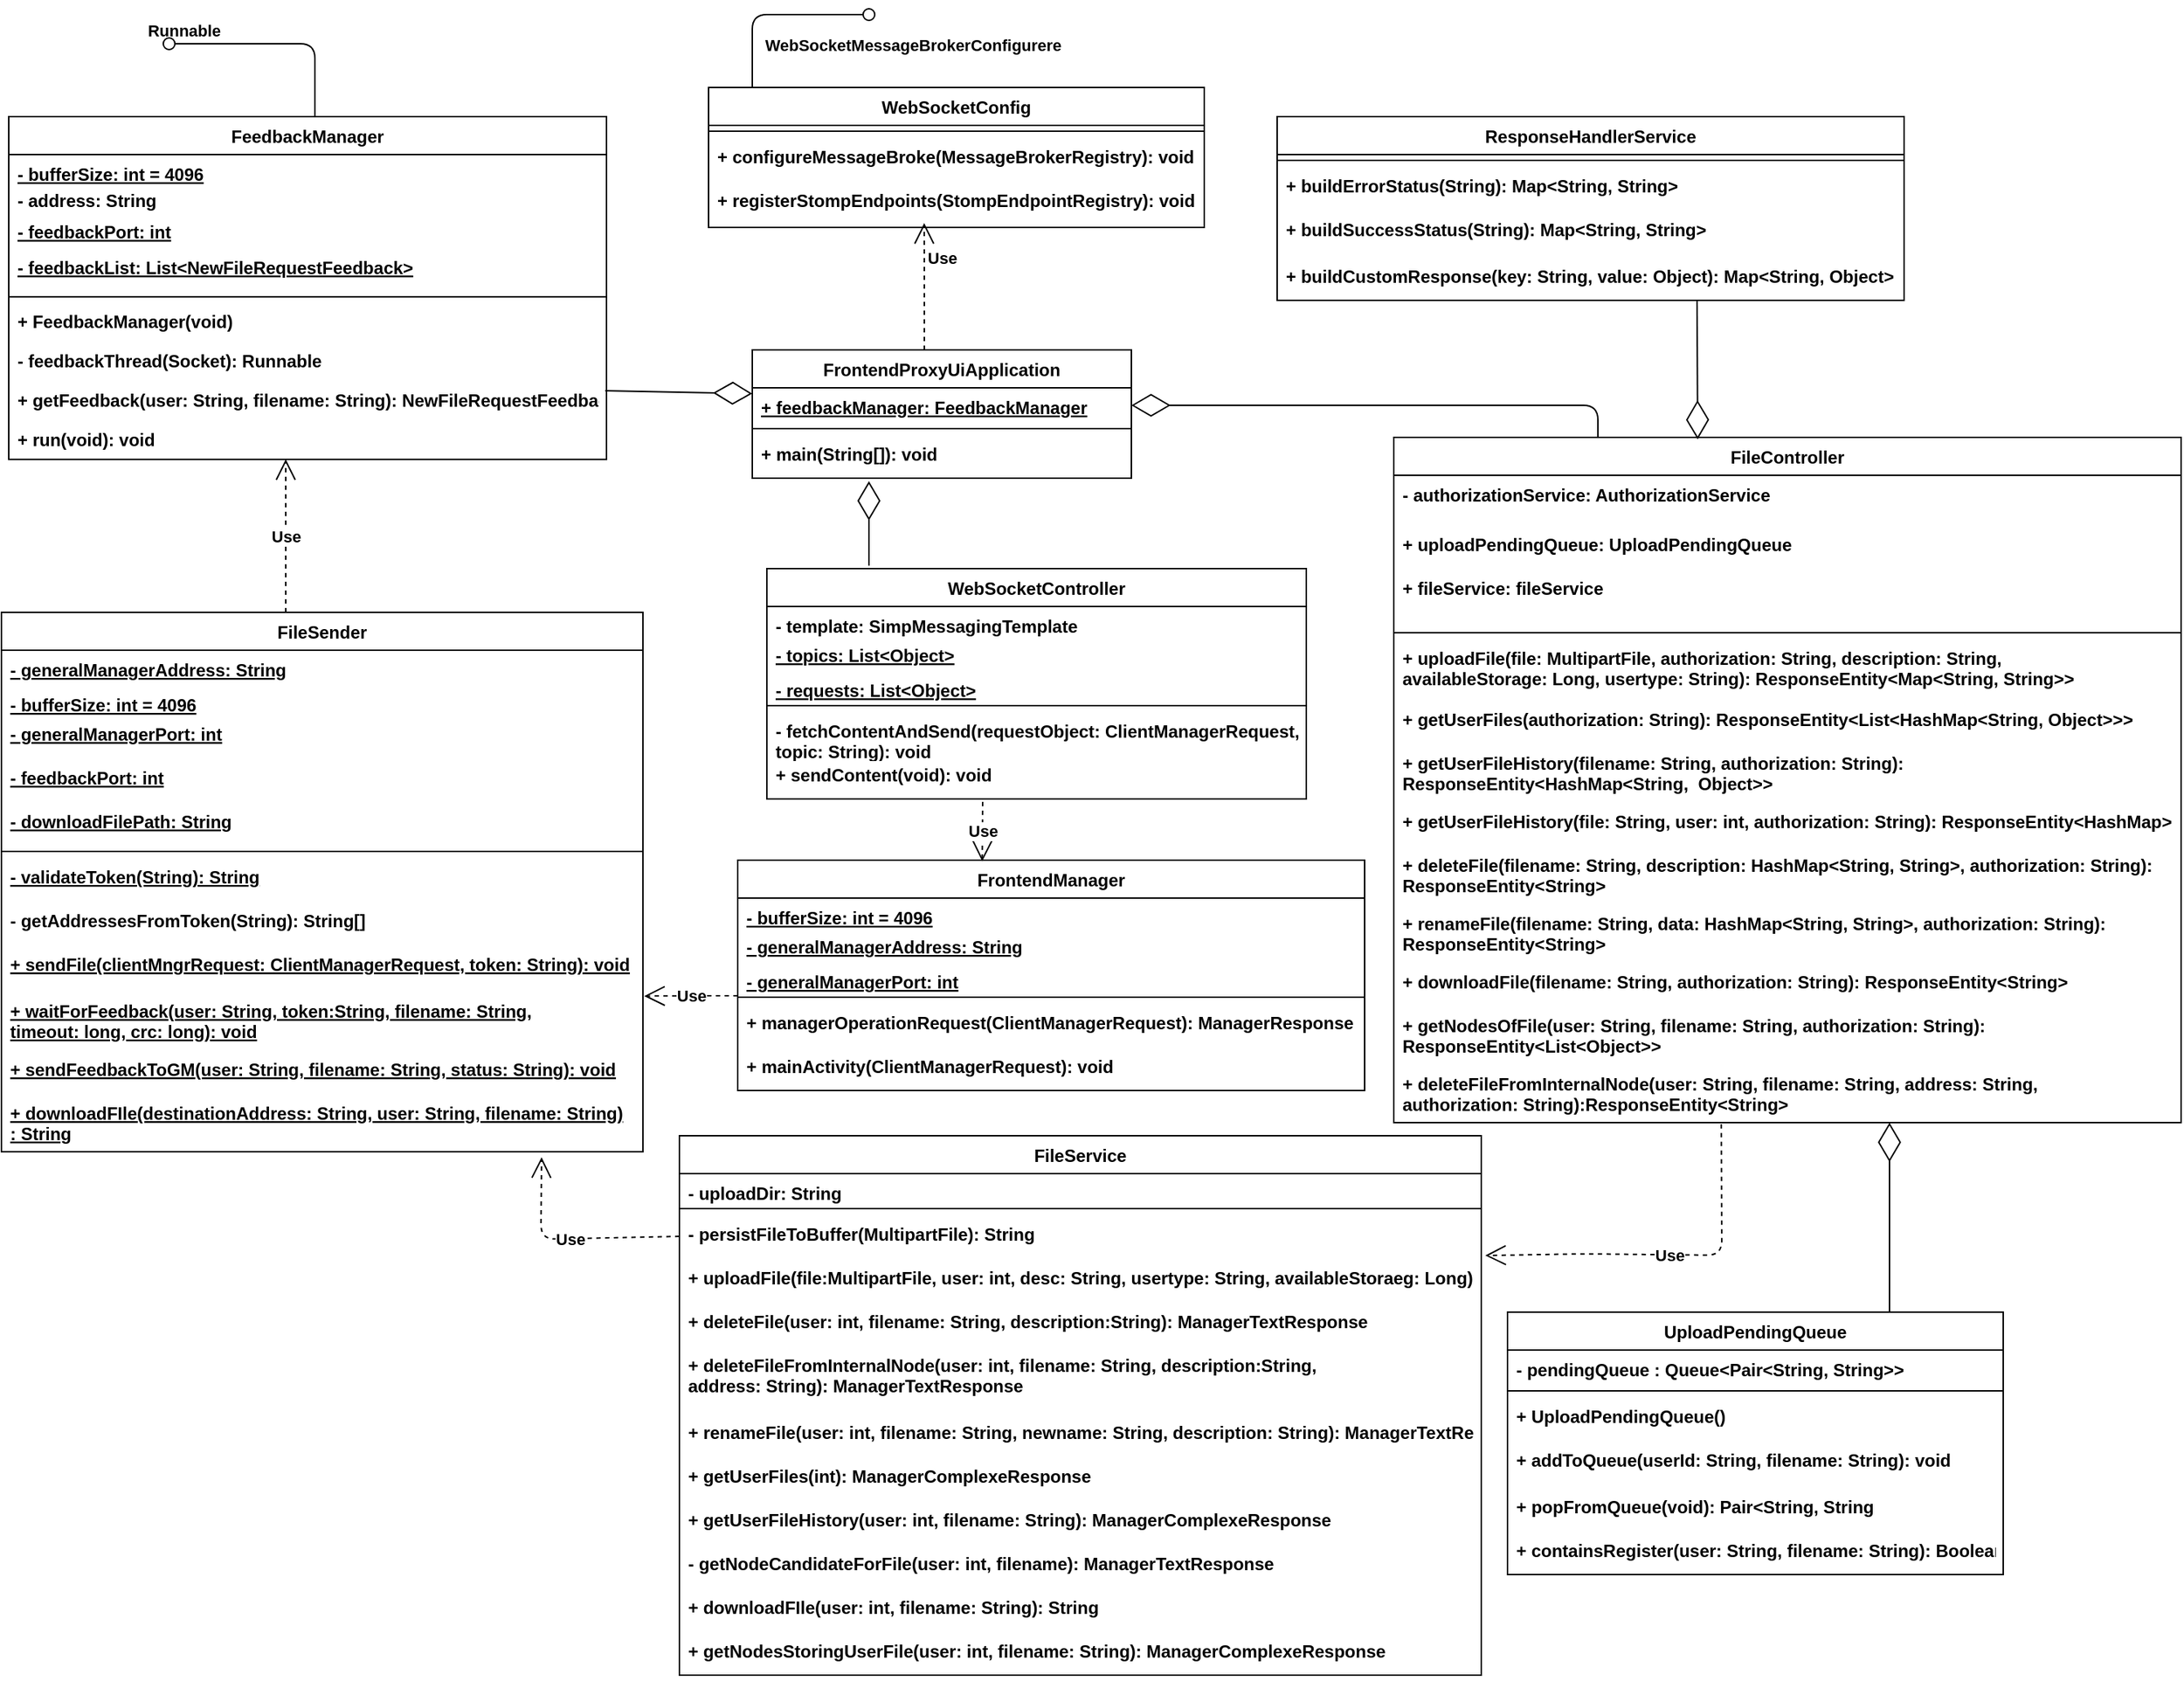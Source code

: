 <mxfile version="14.6.13" type="device"><diagram id="C5RBs43oDa-KdzZeNtuy" name="Page-1"><mxGraphModel dx="358" dy="693" grid="1" gridSize="10" guides="1" tooltips="1" connect="1" arrows="1" fold="1" page="1" pageScale="1" pageWidth="827" pageHeight="1169" math="0" shadow="0"><root><mxCell id="WIyWlLk6GJQsqaUBKTNV-0"/><mxCell id="WIyWlLk6GJQsqaUBKTNV-1" parent="WIyWlLk6GJQsqaUBKTNV-0"/><mxCell id="LAdZjZObFxrwDexfej0z-684" value="UploadPendingQueue" style="swimlane;fontStyle=1;align=center;verticalAlign=top;childLayout=stackLayout;horizontal=1;startSize=26;horizontalStack=0;resizeParent=1;resizeParentMax=0;resizeLast=0;collapsible=1;marginBottom=0;" parent="WIyWlLk6GJQsqaUBKTNV-1" vertex="1"><mxGeometry x="1898" y="920" width="340" height="180" as="geometry"><mxRectangle x="100" y="140" width="140" height="26" as="alternateBounds"/></mxGeometry></mxCell><mxCell id="LAdZjZObFxrwDexfej0z-685" value="- pendingQueue : Queue&lt;Pair&lt;String, String&gt;&gt;" style="text;strokeColor=none;fillColor=none;align=left;verticalAlign=top;spacingLeft=4;spacingRight=4;overflow=hidden;rotatable=0;points=[[0,0.5],[1,0.5]];portConstraint=eastwest;fontStyle=1" parent="LAdZjZObFxrwDexfej0z-684" vertex="1"><mxGeometry y="26" width="340" height="24" as="geometry"/></mxCell><mxCell id="LAdZjZObFxrwDexfej0z-686" value="" style="line;strokeWidth=1;fillColor=none;align=left;verticalAlign=middle;spacingTop=-1;spacingLeft=3;spacingRight=3;rotatable=0;labelPosition=right;points=[];portConstraint=eastwest;fontStyle=1" parent="LAdZjZObFxrwDexfej0z-684" vertex="1"><mxGeometry y="50" width="340" height="8" as="geometry"/></mxCell><mxCell id="LAdZjZObFxrwDexfej0z-687" value="+ UploadPendingQueue()" style="text;strokeColor=none;fillColor=none;align=left;verticalAlign=top;spacingLeft=4;spacingRight=4;overflow=hidden;rotatable=0;points=[[0,0.5],[1,0.5]];portConstraint=eastwest;fontStyle=1" parent="LAdZjZObFxrwDexfej0z-684" vertex="1"><mxGeometry y="58" width="340" height="30" as="geometry"/></mxCell><mxCell id="LAdZjZObFxrwDexfej0z-688" value="+ addToQueue(userId: String, filename: String): void" style="text;strokeColor=none;fillColor=none;align=left;verticalAlign=top;spacingLeft=4;spacingRight=4;overflow=hidden;rotatable=0;points=[[0,0.5],[1,0.5]];portConstraint=eastwest;fontStyle=1" parent="LAdZjZObFxrwDexfej0z-684" vertex="1"><mxGeometry y="88" width="340" height="32" as="geometry"/></mxCell><mxCell id="LAdZjZObFxrwDexfej0z-689" value="+ popFromQueue(void): Pair&lt;String, String" style="text;strokeColor=none;fillColor=none;align=left;verticalAlign=top;spacingLeft=4;spacingRight=4;overflow=hidden;rotatable=0;points=[[0,0.5],[1,0.5]];portConstraint=eastwest;fontStyle=1" parent="LAdZjZObFxrwDexfej0z-684" vertex="1"><mxGeometry y="120" width="340" height="30" as="geometry"/></mxCell><mxCell id="LAdZjZObFxrwDexfej0z-690" value="+ containsRegister(user: String, filename: String): Boolean" style="text;strokeColor=none;fillColor=none;align=left;verticalAlign=top;spacingLeft=4;spacingRight=4;overflow=hidden;rotatable=0;points=[[0,0.5],[1,0.5]];portConstraint=eastwest;fontStyle=1" parent="LAdZjZObFxrwDexfej0z-684" vertex="1"><mxGeometry y="150" width="340" height="30" as="geometry"/></mxCell><mxCell id="LAdZjZObFxrwDexfej0z-794" value="FileSender" style="swimlane;fontStyle=1;align=center;verticalAlign=top;childLayout=stackLayout;horizontal=1;startSize=26;horizontalStack=0;resizeParent=1;resizeParentMax=0;resizeLast=0;collapsible=1;marginBottom=0;" parent="WIyWlLk6GJQsqaUBKTNV-1" vertex="1"><mxGeometry x="864.99" y="440" width="440" height="370" as="geometry"><mxRectangle x="100" y="140" width="140" height="26" as="alternateBounds"/></mxGeometry></mxCell><mxCell id="LAdZjZObFxrwDexfej0z-795" value="- generalManagerAddress: String" style="text;strokeColor=none;fillColor=none;align=left;verticalAlign=top;spacingLeft=4;spacingRight=4;overflow=hidden;rotatable=0;points=[[0,0.5],[1,0.5]];portConstraint=eastwest;fontStyle=5" parent="LAdZjZObFxrwDexfej0z-794" vertex="1"><mxGeometry y="26" width="440" height="24" as="geometry"/></mxCell><mxCell id="LAdZjZObFxrwDexfej0z-796" value="- bufferSize: int = 4096" style="text;strokeColor=none;fillColor=none;align=left;verticalAlign=top;spacingLeft=4;spacingRight=4;overflow=hidden;rotatable=0;points=[[0,0.5],[1,0.5]];portConstraint=eastwest;fontStyle=5" parent="LAdZjZObFxrwDexfej0z-794" vertex="1"><mxGeometry y="50" width="440" height="20" as="geometry"/></mxCell><mxCell id="LAdZjZObFxrwDexfej0z-797" value="- generalManagerPort: int" style="text;strokeColor=none;fillColor=none;align=left;verticalAlign=top;spacingLeft=4;spacingRight=4;overflow=hidden;rotatable=0;points=[[0,0.5],[1,0.5]];portConstraint=eastwest;fontStyle=5" parent="LAdZjZObFxrwDexfej0z-794" vertex="1"><mxGeometry y="70" width="440" height="30" as="geometry"/></mxCell><mxCell id="LAdZjZObFxrwDexfej0z-798" value="- feedbackPort: int" style="text;strokeColor=none;fillColor=none;align=left;verticalAlign=top;spacingLeft=4;spacingRight=4;overflow=hidden;rotatable=0;points=[[0,0.5],[1,0.5]];portConstraint=eastwest;fontStyle=5" parent="LAdZjZObFxrwDexfej0z-794" vertex="1"><mxGeometry y="100" width="440" height="30" as="geometry"/></mxCell><mxCell id="LAdZjZObFxrwDexfej0z-815" value="- downloadFilePath: String" style="text;strokeColor=none;fillColor=none;align=left;verticalAlign=top;spacingLeft=4;spacingRight=4;overflow=hidden;rotatable=0;points=[[0,0.5],[1,0.5]];portConstraint=eastwest;fontStyle=5" parent="LAdZjZObFxrwDexfej0z-794" vertex="1"><mxGeometry y="130" width="440" height="30" as="geometry"/></mxCell><mxCell id="LAdZjZObFxrwDexfej0z-799" value="" style="line;strokeWidth=1;fillColor=none;align=left;verticalAlign=middle;spacingTop=-1;spacingLeft=3;spacingRight=3;rotatable=0;labelPosition=right;points=[];portConstraint=eastwest;fontStyle=1" parent="LAdZjZObFxrwDexfej0z-794" vertex="1"><mxGeometry y="160" width="440" height="8" as="geometry"/></mxCell><mxCell id="LAdZjZObFxrwDexfej0z-800" value="- validateToken(String): String" style="text;strokeColor=none;fillColor=none;align=left;verticalAlign=top;spacingLeft=4;spacingRight=4;overflow=hidden;rotatable=0;points=[[0,0.5],[1,0.5]];portConstraint=eastwest;fontStyle=5" parent="LAdZjZObFxrwDexfej0z-794" vertex="1"><mxGeometry y="168" width="440" height="30" as="geometry"/></mxCell><mxCell id="LAdZjZObFxrwDexfej0z-801" value="- getAddressesFromToken(String): String[]" style="text;strokeColor=none;fillColor=none;align=left;verticalAlign=top;spacingLeft=4;spacingRight=4;overflow=hidden;rotatable=0;points=[[0,0.5],[1,0.5]];portConstraint=eastwest;fontStyle=1" parent="LAdZjZObFxrwDexfej0z-794" vertex="1"><mxGeometry y="198" width="440" height="30" as="geometry"/></mxCell><mxCell id="LAdZjZObFxrwDexfej0z-802" value="+ sendFile(clientMngrRequest: ClientManagerRequest, token: String): void" style="text;strokeColor=none;fillColor=none;align=left;verticalAlign=top;spacingLeft=4;spacingRight=4;overflow=hidden;rotatable=0;points=[[0,0.5],[1,0.5]];portConstraint=eastwest;fontStyle=5" parent="LAdZjZObFxrwDexfej0z-794" vertex="1"><mxGeometry y="228" width="440" height="32" as="geometry"/></mxCell><mxCell id="FLg_i2Z3HDgUIN3LIx1t-113" value="+ waitForFeedback(user: String, token:String, filename: String,&#10;timeout: long, crc: long): void" style="text;strokeColor=none;fillColor=none;align=left;verticalAlign=top;spacingLeft=4;spacingRight=4;overflow=hidden;rotatable=0;points=[[0,0.5],[1,0.5]];portConstraint=eastwest;fontStyle=5" parent="LAdZjZObFxrwDexfej0z-794" vertex="1"><mxGeometry y="260" width="440" height="40" as="geometry"/></mxCell><mxCell id="FLg_i2Z3HDgUIN3LIx1t-114" value="+ sendFeedbackToGM(user: String, filename: String, status: String): void" style="text;strokeColor=none;fillColor=none;align=left;verticalAlign=top;spacingLeft=4;spacingRight=4;overflow=hidden;rotatable=0;points=[[0,0.5],[1,0.5]];portConstraint=eastwest;fontStyle=5" parent="LAdZjZObFxrwDexfej0z-794" vertex="1"><mxGeometry y="300" width="440" height="30" as="geometry"/></mxCell><mxCell id="FLg_i2Z3HDgUIN3LIx1t-115" value="+ downloadFIle(destinationAddress: String, user: String, filename: String)&#10;: String" style="text;strokeColor=none;fillColor=none;align=left;verticalAlign=top;spacingLeft=4;spacingRight=4;overflow=hidden;rotatable=0;points=[[0,0.5],[1,0.5]];portConstraint=eastwest;fontStyle=5" parent="LAdZjZObFxrwDexfej0z-794" vertex="1"><mxGeometry y="330" width="440" height="40" as="geometry"/></mxCell><mxCell id="FLg_i2Z3HDgUIN3LIx1t-119" value="Use" style="endArrow=open;endSize=12;dashed=1;html=1;fontStyle=1" parent="LAdZjZObFxrwDexfej0z-794" edge="1"><mxGeometry width="160" relative="1" as="geometry"><mxPoint x="195.01" as="sourcePoint"/><mxPoint x="195.01" y="-105" as="targetPoint"/></mxGeometry></mxCell><mxCell id="FLg_i2Z3HDgUIN3LIx1t-12" value="FrontendProxyUiApplication" style="swimlane;fontStyle=1;align=center;verticalAlign=top;childLayout=stackLayout;horizontal=1;startSize=26;horizontalStack=0;resizeParent=1;resizeParentMax=0;resizeLast=0;collapsible=1;marginBottom=0;" parent="WIyWlLk6GJQsqaUBKTNV-1" vertex="1"><mxGeometry x="1380" y="260" width="260" height="88" as="geometry"><mxRectangle x="100" y="140" width="140" height="26" as="alternateBounds"/></mxGeometry></mxCell><mxCell id="FLg_i2Z3HDgUIN3LIx1t-13" value="+ feedbackManager: FeedbackManager" style="text;strokeColor=none;fillColor=none;align=left;verticalAlign=top;spacingLeft=4;spacingRight=4;overflow=hidden;rotatable=0;points=[[0,0.5],[1,0.5]];portConstraint=eastwest;fontStyle=5" parent="FLg_i2Z3HDgUIN3LIx1t-12" vertex="1"><mxGeometry y="26" width="260" height="24" as="geometry"/></mxCell><mxCell id="FLg_i2Z3HDgUIN3LIx1t-14" value="" style="line;strokeWidth=1;fillColor=none;align=left;verticalAlign=middle;spacingTop=-1;spacingLeft=3;spacingRight=3;rotatable=0;labelPosition=right;points=[];portConstraint=eastwest;fontStyle=1" parent="FLg_i2Z3HDgUIN3LIx1t-12" vertex="1"><mxGeometry y="50" width="260" height="8" as="geometry"/></mxCell><mxCell id="FLg_i2Z3HDgUIN3LIx1t-15" value="+ main(String[]): void" style="text;strokeColor=none;fillColor=none;align=left;verticalAlign=top;spacingLeft=4;spacingRight=4;overflow=hidden;rotatable=0;points=[[0,0.5],[1,0.5]];portConstraint=eastwest;fontStyle=1" parent="FLg_i2Z3HDgUIN3LIx1t-12" vertex="1"><mxGeometry y="58" width="260" height="30" as="geometry"/></mxCell><mxCell id="FLg_i2Z3HDgUIN3LIx1t-136" value="" style="endArrow=diamondThin;endFill=0;endSize=24;html=1;fontStyle=1" parent="FLg_i2Z3HDgUIN3LIx1t-12" edge="1"><mxGeometry width="160" relative="1" as="geometry"><mxPoint x="80" y="148" as="sourcePoint"/><mxPoint x="80" y="90" as="targetPoint"/></mxGeometry></mxCell><mxCell id="FLg_i2Z3HDgUIN3LIx1t-20" value="ResponseHandlerService" style="swimlane;fontStyle=1;align=center;verticalAlign=top;childLayout=stackLayout;horizontal=1;startSize=26;horizontalStack=0;resizeParent=1;resizeParentMax=0;resizeLast=0;collapsible=1;marginBottom=0;" parent="WIyWlLk6GJQsqaUBKTNV-1" vertex="1"><mxGeometry x="1740" y="100" width="430" height="126" as="geometry"><mxRectangle x="100" y="140" width="140" height="26" as="alternateBounds"/></mxGeometry></mxCell><mxCell id="FLg_i2Z3HDgUIN3LIx1t-22" value="" style="line;strokeWidth=1;fillColor=none;align=left;verticalAlign=middle;spacingTop=-1;spacingLeft=3;spacingRight=3;rotatable=0;labelPosition=right;points=[];portConstraint=eastwest;fontStyle=1" parent="FLg_i2Z3HDgUIN3LIx1t-20" vertex="1"><mxGeometry y="26" width="430" height="8" as="geometry"/></mxCell><mxCell id="FLg_i2Z3HDgUIN3LIx1t-23" value="+ buildErrorStatus(String): Map&lt;String, String&gt;" style="text;strokeColor=none;fillColor=none;align=left;verticalAlign=top;spacingLeft=4;spacingRight=4;overflow=hidden;rotatable=0;points=[[0,0.5],[1,0.5]];portConstraint=eastwest;fontStyle=1" parent="FLg_i2Z3HDgUIN3LIx1t-20" vertex="1"><mxGeometry y="34" width="430" height="30" as="geometry"/></mxCell><mxCell id="FLg_i2Z3HDgUIN3LIx1t-24" value="+ buildSuccessStatus(String): Map&lt;String, String&gt;" style="text;strokeColor=none;fillColor=none;align=left;verticalAlign=top;spacingLeft=4;spacingRight=4;overflow=hidden;rotatable=0;points=[[0,0.5],[1,0.5]];portConstraint=eastwest;fontStyle=1" parent="FLg_i2Z3HDgUIN3LIx1t-20" vertex="1"><mxGeometry y="64" width="430" height="32" as="geometry"/></mxCell><mxCell id="FLg_i2Z3HDgUIN3LIx1t-25" value="+ buildCustomResponse(key: String, value: Object): Map&lt;String, Object&gt;" style="text;strokeColor=none;fillColor=none;align=left;verticalAlign=top;spacingLeft=4;spacingRight=4;overflow=hidden;rotatable=0;points=[[0,0.5],[1,0.5]];portConstraint=eastwest;fontStyle=1" parent="FLg_i2Z3HDgUIN3LIx1t-20" vertex="1"><mxGeometry y="96" width="430" height="30" as="geometry"/></mxCell><mxCell id="FLg_i2Z3HDgUIN3LIx1t-65" value="FrontendManager" style="swimlane;fontStyle=1;align=center;verticalAlign=top;childLayout=stackLayout;horizontal=1;startSize=26;horizontalStack=0;resizeParent=1;resizeParentMax=0;resizeLast=0;collapsible=1;marginBottom=0;" parent="WIyWlLk6GJQsqaUBKTNV-1" vertex="1"><mxGeometry x="1370" y="610" width="430" height="158" as="geometry"><mxRectangle x="100" y="140" width="140" height="26" as="alternateBounds"/></mxGeometry></mxCell><mxCell id="FLg_i2Z3HDgUIN3LIx1t-66" value="- bufferSize: int = 4096" style="text;strokeColor=none;fillColor=none;align=left;verticalAlign=top;spacingLeft=4;spacingRight=4;overflow=hidden;rotatable=0;points=[[0,0.5],[1,0.5]];portConstraint=eastwest;fontStyle=5" parent="FLg_i2Z3HDgUIN3LIx1t-65" vertex="1"><mxGeometry y="26" width="430" height="20" as="geometry"/></mxCell><mxCell id="FLg_i2Z3HDgUIN3LIx1t-67" value="- generalManagerAddress: String" style="text;strokeColor=none;fillColor=none;align=left;verticalAlign=top;spacingLeft=4;spacingRight=4;overflow=hidden;rotatable=0;points=[[0,0.5],[1,0.5]];portConstraint=eastwest;fontStyle=5" parent="FLg_i2Z3HDgUIN3LIx1t-65" vertex="1"><mxGeometry y="46" width="430" height="24" as="geometry"/></mxCell><mxCell id="FLg_i2Z3HDgUIN3LIx1t-68" value="- generalManagerPort: int" style="text;strokeColor=none;fillColor=none;align=left;verticalAlign=top;spacingLeft=4;spacingRight=4;overflow=hidden;rotatable=0;points=[[0,0.5],[1,0.5]];portConstraint=eastwest;fontStyle=5" parent="FLg_i2Z3HDgUIN3LIx1t-65" vertex="1"><mxGeometry y="70" width="430" height="20" as="geometry"/></mxCell><mxCell id="FLg_i2Z3HDgUIN3LIx1t-69" value="" style="line;strokeWidth=1;fillColor=none;align=left;verticalAlign=middle;spacingTop=-1;spacingLeft=3;spacingRight=3;rotatable=0;labelPosition=right;points=[];portConstraint=eastwest;fontStyle=1" parent="FLg_i2Z3HDgUIN3LIx1t-65" vertex="1"><mxGeometry y="90" width="430" height="8" as="geometry"/></mxCell><mxCell id="FLg_i2Z3HDgUIN3LIx1t-70" value="+ managerOperationRequest(ClientManagerRequest): ManagerResponse" style="text;strokeColor=none;fillColor=none;align=left;verticalAlign=top;spacingLeft=4;spacingRight=4;overflow=hidden;rotatable=0;points=[[0,0.5],[1,0.5]];portConstraint=eastwest;fontStyle=1" parent="FLg_i2Z3HDgUIN3LIx1t-65" vertex="1"><mxGeometry y="98" width="430" height="30" as="geometry"/></mxCell><mxCell id="FLg_i2Z3HDgUIN3LIx1t-71" value="+ mainActivity(ClientManagerRequest): void" style="text;strokeColor=none;fillColor=none;align=left;verticalAlign=top;spacingLeft=4;spacingRight=4;overflow=hidden;rotatable=0;points=[[0,0.5],[1,0.5]];portConstraint=eastwest;fontStyle=1" parent="FLg_i2Z3HDgUIN3LIx1t-65" vertex="1"><mxGeometry y="128" width="430" height="30" as="geometry"/></mxCell><mxCell id="FLg_i2Z3HDgUIN3LIx1t-94" value="" style="group;fontStyle=1" parent="WIyWlLk6GJQsqaUBKTNV-1" vertex="1" connectable="0"><mxGeometry x="870" y="50" width="409.99" height="285.071" as="geometry"/></mxCell><mxCell id="FLg_i2Z3HDgUIN3LIx1t-82" value="FeedbackManager" style="swimlane;fontStyle=1;align=center;verticalAlign=top;childLayout=stackLayout;horizontal=1;startSize=26;horizontalStack=0;resizeParent=1;resizeParentMax=0;resizeLast=0;collapsible=1;marginBottom=0;" parent="FLg_i2Z3HDgUIN3LIx1t-94" vertex="1"><mxGeometry y="50" width="409.99" height="235.071" as="geometry"><mxRectangle x="100" y="140" width="140" height="26" as="alternateBounds"/></mxGeometry></mxCell><mxCell id="FLg_i2Z3HDgUIN3LIx1t-84" value="- bufferSize: int = 4096" style="text;strokeColor=none;fillColor=none;align=left;verticalAlign=top;spacingLeft=4;spacingRight=4;overflow=hidden;rotatable=0;points=[[0,0.5],[1,0.5]];portConstraint=eastwest;fontStyle=5" parent="FLg_i2Z3HDgUIN3LIx1t-82" vertex="1"><mxGeometry y="26" width="409.99" height="17.98" as="geometry"/></mxCell><mxCell id="FLg_i2Z3HDgUIN3LIx1t-83" value="- address: String" style="text;strokeColor=none;fillColor=none;align=left;verticalAlign=top;spacingLeft=4;spacingRight=4;overflow=hidden;rotatable=0;points=[[0,0.5],[1,0.5]];portConstraint=eastwest;fontStyle=1" parent="FLg_i2Z3HDgUIN3LIx1t-82" vertex="1"><mxGeometry y="43.98" width="409.99" height="21.576" as="geometry"/></mxCell><mxCell id="FLg_i2Z3HDgUIN3LIx1t-85" value="- feedbackPort: int" style="text;strokeColor=none;fillColor=none;align=left;verticalAlign=top;spacingLeft=4;spacingRight=4;overflow=hidden;rotatable=0;points=[[0,0.5],[1,0.5]];portConstraint=eastwest;fontStyle=5" parent="FLg_i2Z3HDgUIN3LIx1t-82" vertex="1"><mxGeometry y="65.557" width="409.99" height="24.44" as="geometry"/></mxCell><mxCell id="FLg_i2Z3HDgUIN3LIx1t-92" value="- feedbackList: List&lt;NewFileRequestFeedback&gt;" style="text;strokeColor=none;fillColor=none;align=left;verticalAlign=top;spacingLeft=4;spacingRight=4;overflow=hidden;rotatable=0;points=[[0,0.5],[1,0.5]];portConstraint=eastwest;fontStyle=5" parent="FLg_i2Z3HDgUIN3LIx1t-82" vertex="1"><mxGeometry y="89.997" width="409.99" height="30" as="geometry"/></mxCell><mxCell id="FLg_i2Z3HDgUIN3LIx1t-86" value="" style="line;strokeWidth=1;fillColor=none;align=left;verticalAlign=middle;spacingTop=-1;spacingLeft=3;spacingRight=3;rotatable=0;labelPosition=right;points=[];portConstraint=eastwest;fontStyle=1" parent="FLg_i2Z3HDgUIN3LIx1t-82" vertex="1"><mxGeometry y="119.997" width="409.99" height="7.192" as="geometry"/></mxCell><mxCell id="FLg_i2Z3HDgUIN3LIx1t-87" value="+ FeedbackManager(void)" style="text;strokeColor=none;fillColor=none;align=left;verticalAlign=top;spacingLeft=4;spacingRight=4;overflow=hidden;rotatable=0;points=[[0,0.5],[1,0.5]];portConstraint=eastwest;fontStyle=1" parent="FLg_i2Z3HDgUIN3LIx1t-82" vertex="1"><mxGeometry y="127.189" width="409.99" height="26.97" as="geometry"/></mxCell><mxCell id="FLg_i2Z3HDgUIN3LIx1t-88" value="- feedbackThread(Socket): Runnable" style="text;strokeColor=none;fillColor=none;align=left;verticalAlign=top;spacingLeft=4;spacingRight=4;overflow=hidden;rotatable=0;points=[[0,0.5],[1,0.5]];portConstraint=eastwest;fontStyle=1" parent="FLg_i2Z3HDgUIN3LIx1t-82" vertex="1"><mxGeometry y="154.159" width="409.99" height="26.97" as="geometry"/></mxCell><mxCell id="FLg_i2Z3HDgUIN3LIx1t-89" value="+ getFeedback(user: String, filename: String): NewFileRequestFeedback" style="text;strokeColor=none;fillColor=none;align=left;verticalAlign=top;spacingLeft=4;spacingRight=4;overflow=hidden;rotatable=0;points=[[0,0.5],[1,0.5]];portConstraint=eastwest;fontStyle=1" parent="FLg_i2Z3HDgUIN3LIx1t-82" vertex="1"><mxGeometry y="181.13" width="409.99" height="26.97" as="geometry"/></mxCell><mxCell id="FLg_i2Z3HDgUIN3LIx1t-90" value="+ run(void): void" style="text;strokeColor=none;fillColor=none;align=left;verticalAlign=top;spacingLeft=4;spacingRight=4;overflow=hidden;rotatable=0;points=[[0,0.5],[1,0.5]];portConstraint=eastwest;fontStyle=1" parent="FLg_i2Z3HDgUIN3LIx1t-82" vertex="1"><mxGeometry y="208.1" width="409.99" height="26.97" as="geometry"/></mxCell><mxCell id="FLg_i2Z3HDgUIN3LIx1t-93" value="Runnable" style="html=1;verticalAlign=bottom;labelBackgroundColor=none;startArrow=oval;startFill=0;startSize=8;endArrow=none;entryX=0.5;entryY=0;entryDx=0;entryDy=0;fontStyle=1" parent="FLg_i2Z3HDgUIN3LIx1t-94" edge="1"><mxGeometry x="-1" y="-10" relative="1" as="geometry"><mxPoint x="109.99" as="sourcePoint"/><mxPoint x="209.99" y="50" as="targetPoint"/><mxPoint x="10" y="-10" as="offset"/><Array as="points"><mxPoint x="209.99"/></Array></mxGeometry></mxCell><mxCell id="FLg_i2Z3HDgUIN3LIx1t-96" value="" style="group;fontStyle=1" parent="WIyWlLk6GJQsqaUBKTNV-1" vertex="1" connectable="0"><mxGeometry x="1350" y="30" width="340" height="146" as="geometry"/></mxCell><mxCell id="FLg_i2Z3HDgUIN3LIx1t-0" value="WebSocketConfig" style="swimlane;fontStyle=1;align=center;verticalAlign=top;childLayout=stackLayout;horizontal=1;startSize=26;horizontalStack=0;resizeParent=1;resizeParentMax=0;resizeLast=0;collapsible=1;marginBottom=0;" parent="FLg_i2Z3HDgUIN3LIx1t-96" vertex="1"><mxGeometry y="50" width="340" height="96" as="geometry"><mxRectangle x="100" y="140" width="140" height="26" as="alternateBounds"/></mxGeometry></mxCell><mxCell id="FLg_i2Z3HDgUIN3LIx1t-2" value="" style="line;strokeWidth=1;fillColor=none;align=left;verticalAlign=middle;spacingTop=-1;spacingLeft=3;spacingRight=3;rotatable=0;labelPosition=right;points=[];portConstraint=eastwest;fontStyle=1" parent="FLg_i2Z3HDgUIN3LIx1t-0" vertex="1"><mxGeometry y="26" width="340" height="8" as="geometry"/></mxCell><mxCell id="FLg_i2Z3HDgUIN3LIx1t-3" value="+ configureMessageBroke(MessageBrokerRegistry): void" style="text;strokeColor=none;fillColor=none;align=left;verticalAlign=top;spacingLeft=4;spacingRight=4;overflow=hidden;rotatable=0;points=[[0,0.5],[1,0.5]];portConstraint=eastwest;fontStyle=1" parent="FLg_i2Z3HDgUIN3LIx1t-0" vertex="1"><mxGeometry y="34" width="340" height="30" as="geometry"/></mxCell><mxCell id="FLg_i2Z3HDgUIN3LIx1t-4" value="+ registerStompEndpoints(StompEndpointRegistry): void" style="text;strokeColor=none;fillColor=none;align=left;verticalAlign=top;spacingLeft=4;spacingRight=4;overflow=hidden;rotatable=0;points=[[0,0.5],[1,0.5]];portConstraint=eastwest;fontStyle=1" parent="FLg_i2Z3HDgUIN3LIx1t-0" vertex="1"><mxGeometry y="64" width="340" height="32" as="geometry"/></mxCell><mxCell id="FLg_i2Z3HDgUIN3LIx1t-7" value="WebSocketMessageBrokerConfigurere" style="html=1;verticalAlign=bottom;labelBackgroundColor=none;startArrow=oval;startFill=0;startSize=8;endArrow=none;entryX=0.5;entryY=0;entryDx=0;entryDy=0;fontStyle=1" parent="FLg_i2Z3HDgUIN3LIx1t-96" edge="1"><mxGeometry x="-1" y="42" relative="1" as="geometry"><mxPoint x="110" as="sourcePoint"/><mxPoint x="30" y="50" as="targetPoint"/><mxPoint x="30" y="-12" as="offset"/><Array as="points"><mxPoint x="30"/></Array></mxGeometry></mxCell><mxCell id="FLg_i2Z3HDgUIN3LIx1t-97" value="Use" style="endArrow=open;endSize=12;dashed=1;html=1;entryX=0.435;entryY=0.906;entryDx=0;entryDy=0;entryPerimeter=0;fontStyle=1" parent="WIyWlLk6GJQsqaUBKTNV-1" target="FLg_i2Z3HDgUIN3LIx1t-4" edge="1"><mxGeometry x="0.453" y="-12" width="160" relative="1" as="geometry"><mxPoint x="1498" y="260" as="sourcePoint"/><mxPoint x="965.01" y="190" as="targetPoint"/><Array as="points"><mxPoint x="1498" y="260"/><mxPoint x="1498" y="240"/><mxPoint x="1498" y="210"/></Array><mxPoint as="offset"/></mxGeometry></mxCell><mxCell id="FLg_i2Z3HDgUIN3LIx1t-98" value="" style="endArrow=diamondThin;endFill=0;endSize=24;html=1;exitX=0.998;exitY=0.255;exitDx=0;exitDy=0;fontStyle=1;exitPerimeter=0;" parent="WIyWlLk6GJQsqaUBKTNV-1" source="FLg_i2Z3HDgUIN3LIx1t-89" edge="1"><mxGeometry width="160" relative="1" as="geometry"><mxPoint x="1095.01" y="380" as="sourcePoint"/><mxPoint x="1380" y="290" as="targetPoint"/><Array as="points"/></mxGeometry></mxCell><mxCell id="FLg_i2Z3HDgUIN3LIx1t-99" value="Use" style="endArrow=open;endSize=12;dashed=1;html=1;entryX=1.002;entryY=1.101;entryDx=0;entryDy=0;entryPerimeter=0;fontStyle=1" parent="WIyWlLk6GJQsqaUBKTNV-1" target="LAdZjZObFxrwDexfej0z-802" edge="1"><mxGeometry width="160" relative="1" as="geometry"><mxPoint x="1370" y="703" as="sourcePoint"/><mxPoint x="1310" y="703" as="targetPoint"/><Array as="points"><mxPoint x="1340" y="703"/></Array></mxGeometry></mxCell><mxCell id="FLg_i2Z3HDgUIN3LIx1t-100" value="FileService" style="swimlane;fontStyle=1;align=center;verticalAlign=top;childLayout=stackLayout;horizontal=1;startSize=26;horizontalStack=0;resizeParent=1;resizeParentMax=0;resizeLast=0;collapsible=1;marginBottom=0;" parent="WIyWlLk6GJQsqaUBKTNV-1" vertex="1"><mxGeometry x="1330" y="799" width="550" height="370" as="geometry"><mxRectangle x="100" y="140" width="140" height="26" as="alternateBounds"/></mxGeometry></mxCell><mxCell id="FLg_i2Z3HDgUIN3LIx1t-101" value="- uploadDir: String" style="text;strokeColor=none;fillColor=none;align=left;verticalAlign=top;spacingLeft=4;spacingRight=4;overflow=hidden;rotatable=0;points=[[0,0.5],[1,0.5]];portConstraint=eastwest;fontStyle=1" parent="FLg_i2Z3HDgUIN3LIx1t-100" vertex="1"><mxGeometry y="26" width="550" height="20" as="geometry"/></mxCell><mxCell id="FLg_i2Z3HDgUIN3LIx1t-102" value="" style="line;strokeWidth=1;fillColor=none;align=left;verticalAlign=middle;spacingTop=-1;spacingLeft=3;spacingRight=3;rotatable=0;labelPosition=right;points=[];portConstraint=eastwest;fontStyle=1" parent="FLg_i2Z3HDgUIN3LIx1t-100" vertex="1"><mxGeometry y="46" width="550" height="8" as="geometry"/></mxCell><mxCell id="FLg_i2Z3HDgUIN3LIx1t-103" value="- persistFileToBuffer(MultipartFile): String" style="text;strokeColor=none;fillColor=none;align=left;verticalAlign=top;spacingLeft=4;spacingRight=4;overflow=hidden;rotatable=0;points=[[0,0.5],[1,0.5]];portConstraint=eastwest;fontStyle=1" parent="FLg_i2Z3HDgUIN3LIx1t-100" vertex="1"><mxGeometry y="54" width="550" height="30" as="geometry"/></mxCell><mxCell id="FLg_i2Z3HDgUIN3LIx1t-104" value="+ uploadFile(file:MultipartFile, user: int, desc: String, usertype: String, availableStoraeg: Long): String" style="text;strokeColor=none;fillColor=none;align=left;verticalAlign=top;spacingLeft=4;spacingRight=4;overflow=hidden;rotatable=0;points=[[0,0.5],[1,0.5]];portConstraint=eastwest;fontStyle=1" parent="FLg_i2Z3HDgUIN3LIx1t-100" vertex="1"><mxGeometry y="84" width="550" height="30" as="geometry"/></mxCell><mxCell id="FLg_i2Z3HDgUIN3LIx1t-105" value="+ deleteFile(user: int, filename: String, description:String): ManagerTextResponse" style="text;strokeColor=none;fillColor=none;align=left;verticalAlign=top;spacingLeft=4;spacingRight=4;overflow=hidden;rotatable=0;points=[[0,0.5],[1,0.5]];portConstraint=eastwest;fontStyle=1" parent="FLg_i2Z3HDgUIN3LIx1t-100" vertex="1"><mxGeometry y="114" width="550" height="30" as="geometry"/></mxCell><mxCell id="FLg_i2Z3HDgUIN3LIx1t-106" value="+ deleteFileFromInternalNode(user: int, filename: String, description:String, &#10;address: String): ManagerTextResponse" style="text;strokeColor=none;fillColor=none;align=left;verticalAlign=top;spacingLeft=4;spacingRight=4;overflow=hidden;rotatable=0;points=[[0,0.5],[1,0.5]];portConstraint=eastwest;fontStyle=1" parent="FLg_i2Z3HDgUIN3LIx1t-100" vertex="1"><mxGeometry y="144" width="550" height="46" as="geometry"/></mxCell><mxCell id="FLg_i2Z3HDgUIN3LIx1t-107" value="+ renameFile(user: int, filename: String, newname: String, description: String): ManagerTextResponse" style="text;strokeColor=none;fillColor=none;align=left;verticalAlign=top;spacingLeft=4;spacingRight=4;overflow=hidden;rotatable=0;points=[[0,0.5],[1,0.5]];portConstraint=eastwest;fontStyle=1" parent="FLg_i2Z3HDgUIN3LIx1t-100" vertex="1"><mxGeometry y="190" width="550" height="30" as="geometry"/></mxCell><mxCell id="FLg_i2Z3HDgUIN3LIx1t-108" value="+ getUserFiles(int): ManagerComplexeResponse" style="text;strokeColor=none;fillColor=none;align=left;verticalAlign=top;spacingLeft=4;spacingRight=4;overflow=hidden;rotatable=0;points=[[0,0.5],[1,0.5]];portConstraint=eastwest;fontStyle=1" parent="FLg_i2Z3HDgUIN3LIx1t-100" vertex="1"><mxGeometry y="220" width="550" height="30" as="geometry"/></mxCell><mxCell id="FLg_i2Z3HDgUIN3LIx1t-109" value="+ getUserFileHistory(user: int, filename: String): ManagerComplexeResponse" style="text;strokeColor=none;fillColor=none;align=left;verticalAlign=top;spacingLeft=4;spacingRight=4;overflow=hidden;rotatable=0;points=[[0,0.5],[1,0.5]];portConstraint=eastwest;fontStyle=1" parent="FLg_i2Z3HDgUIN3LIx1t-100" vertex="1"><mxGeometry y="250" width="550" height="30" as="geometry"/></mxCell><mxCell id="FLg_i2Z3HDgUIN3LIx1t-110" value="- getNodeCandidateForFile(user: int, filename): ManagerTextResponse" style="text;strokeColor=none;fillColor=none;align=left;verticalAlign=top;spacingLeft=4;spacingRight=4;overflow=hidden;rotatable=0;points=[[0,0.5],[1,0.5]];portConstraint=eastwest;fontStyle=1" parent="FLg_i2Z3HDgUIN3LIx1t-100" vertex="1"><mxGeometry y="280" width="550" height="30" as="geometry"/></mxCell><mxCell id="FLg_i2Z3HDgUIN3LIx1t-111" value="+ downloadFIle(user: int, filename: String): String" style="text;strokeColor=none;fillColor=none;align=left;verticalAlign=top;spacingLeft=4;spacingRight=4;overflow=hidden;rotatable=0;points=[[0,0.5],[1,0.5]];portConstraint=eastwest;fontStyle=1" parent="FLg_i2Z3HDgUIN3LIx1t-100" vertex="1"><mxGeometry y="310" width="550" height="30" as="geometry"/></mxCell><mxCell id="FLg_i2Z3HDgUIN3LIx1t-112" value="+ getNodesStoringUserFile(user: int, filename: String): ManagerComplexeResponse" style="text;strokeColor=none;fillColor=none;align=left;verticalAlign=top;spacingLeft=4;spacingRight=4;overflow=hidden;rotatable=0;points=[[0,0.5],[1,0.5]];portConstraint=eastwest;fontStyle=1" parent="FLg_i2Z3HDgUIN3LIx1t-100" vertex="1"><mxGeometry y="340" width="550" height="30" as="geometry"/></mxCell><mxCell id="FLg_i2Z3HDgUIN3LIx1t-127" value="WebSocketController" style="swimlane;fontStyle=1;align=center;verticalAlign=top;childLayout=stackLayout;horizontal=1;startSize=26;horizontalStack=0;resizeParent=1;resizeParentMax=0;resizeLast=0;collapsible=1;marginBottom=0;" parent="WIyWlLk6GJQsqaUBKTNV-1" vertex="1"><mxGeometry x="1390" y="410" width="370" height="158" as="geometry"><mxRectangle x="100" y="140" width="140" height="26" as="alternateBounds"/></mxGeometry></mxCell><mxCell id="FLg_i2Z3HDgUIN3LIx1t-128" value="- template: SimpMessagingTemplate" style="text;strokeColor=none;fillColor=none;align=left;verticalAlign=top;spacingLeft=4;spacingRight=4;overflow=hidden;rotatable=0;points=[[0,0.5],[1,0.5]];portConstraint=eastwest;fontStyle=1" parent="FLg_i2Z3HDgUIN3LIx1t-127" vertex="1"><mxGeometry y="26" width="370" height="20" as="geometry"/></mxCell><mxCell id="FLg_i2Z3HDgUIN3LIx1t-129" value="- topics: List&lt;Object&gt;" style="text;strokeColor=none;fillColor=none;align=left;verticalAlign=top;spacingLeft=4;spacingRight=4;overflow=hidden;rotatable=0;points=[[0,0.5],[1,0.5]];portConstraint=eastwest;fontStyle=5" parent="FLg_i2Z3HDgUIN3LIx1t-127" vertex="1"><mxGeometry y="46" width="370" height="24" as="geometry"/></mxCell><mxCell id="FLg_i2Z3HDgUIN3LIx1t-130" value="- requests: List&lt;Object&gt;" style="text;strokeColor=none;fillColor=none;align=left;verticalAlign=top;spacingLeft=4;spacingRight=4;overflow=hidden;rotatable=0;points=[[0,0.5],[1,0.5]];portConstraint=eastwest;fontStyle=5" parent="FLg_i2Z3HDgUIN3LIx1t-127" vertex="1"><mxGeometry y="70" width="370" height="20" as="geometry"/></mxCell><mxCell id="FLg_i2Z3HDgUIN3LIx1t-131" value="" style="line;strokeWidth=1;fillColor=none;align=left;verticalAlign=middle;spacingTop=-1;spacingLeft=3;spacingRight=3;rotatable=0;labelPosition=right;points=[];portConstraint=eastwest;fontStyle=1" parent="FLg_i2Z3HDgUIN3LIx1t-127" vertex="1"><mxGeometry y="90" width="370" height="8" as="geometry"/></mxCell><mxCell id="FLg_i2Z3HDgUIN3LIx1t-132" value="- fetchContentAndSend(requestObject: ClientManagerRequest, &#10;topic: String): void" style="text;strokeColor=none;fillColor=none;align=left;verticalAlign=top;spacingLeft=4;spacingRight=4;overflow=hidden;rotatable=0;points=[[0,0.5],[1,0.5]];portConstraint=eastwest;fontStyle=1" parent="FLg_i2Z3HDgUIN3LIx1t-127" vertex="1"><mxGeometry y="98" width="370" height="30" as="geometry"/></mxCell><mxCell id="FLg_i2Z3HDgUIN3LIx1t-133" value="+ sendContent(void): void" style="text;strokeColor=none;fillColor=none;align=left;verticalAlign=top;spacingLeft=4;spacingRight=4;overflow=hidden;rotatable=0;points=[[0,0.5],[1,0.5]];portConstraint=eastwest;fontStyle=1" parent="FLg_i2Z3HDgUIN3LIx1t-127" vertex="1"><mxGeometry y="128" width="370" height="30" as="geometry"/></mxCell><mxCell id="FLg_i2Z3HDgUIN3LIx1t-135" value="Use" style="endArrow=open;endSize=12;dashed=1;html=1;entryX=0.39;entryY=0.005;entryDx=0;entryDy=0;entryPerimeter=0;fontStyle=1" parent="WIyWlLk6GJQsqaUBKTNV-1" target="FLg_i2Z3HDgUIN3LIx1t-65" edge="1"><mxGeometry width="160" relative="1" as="geometry"><mxPoint x="1538" y="570" as="sourcePoint"/><mxPoint x="1845.01" y="608" as="targetPoint"/></mxGeometry></mxCell><mxCell id="FLg_i2Z3HDgUIN3LIx1t-137" value="FileController" style="swimlane;fontStyle=1;align=center;verticalAlign=top;childLayout=stackLayout;horizontal=1;startSize=26;horizontalStack=0;resizeParent=1;resizeParentMax=0;resizeLast=0;collapsible=1;marginBottom=0;" parent="WIyWlLk6GJQsqaUBKTNV-1" vertex="1"><mxGeometry x="1820" y="320" width="540" height="470" as="geometry"><mxRectangle x="100" y="140" width="140" height="26" as="alternateBounds"/></mxGeometry></mxCell><mxCell id="FLg_i2Z3HDgUIN3LIx1t-138" value="- authorizationService: AuthorizationService" style="text;strokeColor=none;fillColor=none;align=left;verticalAlign=top;spacingLeft=4;spacingRight=4;overflow=hidden;rotatable=0;points=[[0,0.5],[1,0.5]];portConstraint=eastwest;fontStyle=1" parent="FLg_i2Z3HDgUIN3LIx1t-137" vertex="1"><mxGeometry y="26" width="540" height="34" as="geometry"/></mxCell><mxCell id="FLg_i2Z3HDgUIN3LIx1t-154" value="+ uploadPendingQueue: UploadPendingQueue" style="text;strokeColor=none;fillColor=none;align=left;verticalAlign=top;spacingLeft=4;spacingRight=4;overflow=hidden;rotatable=0;points=[[0,0.5],[1,0.5]];portConstraint=eastwest;fontStyle=1" parent="FLg_i2Z3HDgUIN3LIx1t-137" vertex="1"><mxGeometry y="60" width="540" height="30" as="geometry"/></mxCell><mxCell id="FLg_i2Z3HDgUIN3LIx1t-155" value="+ fileService: fileService" style="text;strokeColor=none;fillColor=none;align=left;verticalAlign=top;spacingLeft=4;spacingRight=4;overflow=hidden;rotatable=0;points=[[0,0.5],[1,0.5]];portConstraint=eastwest;fontStyle=1" parent="FLg_i2Z3HDgUIN3LIx1t-137" vertex="1"><mxGeometry y="90" width="540" height="40" as="geometry"/></mxCell><mxCell id="FLg_i2Z3HDgUIN3LIx1t-139" value="" style="line;strokeWidth=1;fillColor=none;align=left;verticalAlign=middle;spacingTop=-1;spacingLeft=3;spacingRight=3;rotatable=0;labelPosition=right;points=[];portConstraint=eastwest;fontStyle=1" parent="FLg_i2Z3HDgUIN3LIx1t-137" vertex="1"><mxGeometry y="130" width="540" height="8" as="geometry"/></mxCell><mxCell id="FLg_i2Z3HDgUIN3LIx1t-140" value="+ uploadFile(file: MultipartFile, authorization: String, description: String, &#10;availableStorage: Long, usertype: String): ResponseEntity&lt;Map&lt;String, String&gt;&gt;" style="text;strokeColor=none;fillColor=none;align=left;verticalAlign=top;spacingLeft=4;spacingRight=4;overflow=hidden;rotatable=0;points=[[0,0.5],[1,0.5]];portConstraint=eastwest;fontStyle=1" parent="FLg_i2Z3HDgUIN3LIx1t-137" vertex="1"><mxGeometry y="138" width="540" height="42" as="geometry"/></mxCell><mxCell id="FLg_i2Z3HDgUIN3LIx1t-141" value="+ getUserFiles(authorization: String): ResponseEntity&lt;List&lt;HashMap&lt;String, Object&gt;&gt;&gt;" style="text;strokeColor=none;fillColor=none;align=left;verticalAlign=top;spacingLeft=4;spacingRight=4;overflow=hidden;rotatable=0;points=[[0,0.5],[1,0.5]];portConstraint=eastwest;fontStyle=1" parent="FLg_i2Z3HDgUIN3LIx1t-137" vertex="1"><mxGeometry y="180" width="540" height="30" as="geometry"/></mxCell><mxCell id="FLg_i2Z3HDgUIN3LIx1t-142" value="+ getUserFileHistory(filename: String, authorization: String): &#10;ResponseEntity&lt;HashMap&lt;String,  Object&gt;&gt;" style="text;strokeColor=none;fillColor=none;align=left;verticalAlign=top;spacingLeft=4;spacingRight=4;overflow=hidden;rotatable=0;points=[[0,0.5],[1,0.5]];portConstraint=eastwest;fontStyle=1" parent="FLg_i2Z3HDgUIN3LIx1t-137" vertex="1"><mxGeometry y="210" width="540" height="40" as="geometry"/></mxCell><mxCell id="FLg_i2Z3HDgUIN3LIx1t-143" value="+ getUserFileHistory(file: String, user: int, authorization: String): ResponseEntity&lt;HashMap&gt;" style="text;strokeColor=none;fillColor=none;align=left;verticalAlign=top;spacingLeft=4;spacingRight=4;overflow=hidden;rotatable=0;points=[[0,0.5],[1,0.5]];portConstraint=eastwest;fontStyle=1" parent="FLg_i2Z3HDgUIN3LIx1t-137" vertex="1"><mxGeometry y="250" width="540" height="30" as="geometry"/></mxCell><mxCell id="FLg_i2Z3HDgUIN3LIx1t-144" value="+ deleteFile(filename: String, description: HashMap&lt;String, String&gt;, authorization: String): &#10;ResponseEntity&lt;String&gt;" style="text;strokeColor=none;fillColor=none;align=left;verticalAlign=top;spacingLeft=4;spacingRight=4;overflow=hidden;rotatable=0;points=[[0,0.5],[1,0.5]];portConstraint=eastwest;fontStyle=1" parent="FLg_i2Z3HDgUIN3LIx1t-137" vertex="1"><mxGeometry y="280" width="540" height="40" as="geometry"/></mxCell><mxCell id="FLg_i2Z3HDgUIN3LIx1t-145" value="+ renameFile(filename: String, data: HashMap&lt;String, String&gt;, authorization: String): &#10;ResponseEntity&lt;String&gt;" style="text;strokeColor=none;fillColor=none;align=left;verticalAlign=top;spacingLeft=4;spacingRight=4;overflow=hidden;rotatable=0;points=[[0,0.5],[1,0.5]];portConstraint=eastwest;fontStyle=1" parent="FLg_i2Z3HDgUIN3LIx1t-137" vertex="1"><mxGeometry y="320" width="540" height="40" as="geometry"/></mxCell><mxCell id="FLg_i2Z3HDgUIN3LIx1t-146" value="+ downloadFile(filename: String, authorization: String): ResponseEntity&lt;String&gt;" style="text;strokeColor=none;fillColor=none;align=left;verticalAlign=top;spacingLeft=4;spacingRight=4;overflow=hidden;rotatable=0;points=[[0,0.5],[1,0.5]];portConstraint=eastwest;fontStyle=1" parent="FLg_i2Z3HDgUIN3LIx1t-137" vertex="1"><mxGeometry y="360" width="540" height="30" as="geometry"/></mxCell><mxCell id="FLg_i2Z3HDgUIN3LIx1t-147" value="+ getNodesOfFile(user: String, filename: String, authorization: String): &#10;ResponseEntity&lt;List&lt;Object&gt;&gt;" style="text;strokeColor=none;fillColor=none;align=left;verticalAlign=top;spacingLeft=4;spacingRight=4;overflow=hidden;rotatable=0;points=[[0,0.5],[1,0.5]];portConstraint=eastwest;fontStyle=1" parent="FLg_i2Z3HDgUIN3LIx1t-137" vertex="1"><mxGeometry y="390" width="540" height="40" as="geometry"/></mxCell><mxCell id="FLg_i2Z3HDgUIN3LIx1t-148" value="+ deleteFileFromInternalNode(user: String, filename: String, address: String, &#10;authorization: String):ResponseEntity&lt;String&gt;" style="text;strokeColor=none;fillColor=none;align=left;verticalAlign=top;spacingLeft=4;spacingRight=4;overflow=hidden;rotatable=0;points=[[0,0.5],[1,0.5]];portConstraint=eastwest;fontStyle=1" parent="FLg_i2Z3HDgUIN3LIx1t-137" vertex="1"><mxGeometry y="430" width="540" height="40" as="geometry"/></mxCell><mxCell id="FLg_i2Z3HDgUIN3LIx1t-157" value="" style="endArrow=diamondThin;endFill=0;endSize=24;html=1;fontStyle=1" parent="FLg_i2Z3HDgUIN3LIx1t-137" edge="1"><mxGeometry width="160" relative="1" as="geometry"><mxPoint x="340.0" y="600" as="sourcePoint"/><mxPoint x="340" y="470" as="targetPoint"/></mxGeometry></mxCell><mxCell id="FLg_i2Z3HDgUIN3LIx1t-151" value="" style="endArrow=diamondThin;endFill=0;endSize=24;html=1;entryX=1;entryY=0.5;entryDx=0;entryDy=0;fontStyle=1" parent="WIyWlLk6GJQsqaUBKTNV-1" target="FLg_i2Z3HDgUIN3LIx1t-13" edge="1"><mxGeometry width="160" relative="1" as="geometry"><mxPoint x="1960" y="320" as="sourcePoint"/><mxPoint x="2195.01" y="510" as="targetPoint"/><Array as="points"><mxPoint x="1960" y="298"/></Array></mxGeometry></mxCell><mxCell id="FLg_i2Z3HDgUIN3LIx1t-153" value="Use" style="endArrow=open;endSize=12;dashed=1;html=1;exitX=0;exitY=0.5;exitDx=0;exitDy=0;entryX=0.842;entryY=1.094;entryDx=0;entryDy=0;entryPerimeter=0;fontStyle=1" parent="WIyWlLk6GJQsqaUBKTNV-1" source="FLg_i2Z3HDgUIN3LIx1t-103" target="FLg_i2Z3HDgUIN3LIx1t-115" edge="1"><mxGeometry width="160" relative="1" as="geometry"><mxPoint x="1745.01" y="1230" as="sourcePoint"/><mxPoint x="1905.01" y="1230" as="targetPoint"/><Array as="points"><mxPoint x="1235" y="870"/></Array></mxGeometry></mxCell><mxCell id="FLg_i2Z3HDgUIN3LIx1t-156" value="Use" style="endArrow=open;endSize=12;dashed=1;html=1;exitX=0.416;exitY=1.029;exitDx=0;exitDy=0;exitPerimeter=0;entryX=1.005;entryY=0.939;entryDx=0;entryDy=0;entryPerimeter=0;fontStyle=1" parent="WIyWlLk6GJQsqaUBKTNV-1" source="FLg_i2Z3HDgUIN3LIx1t-148" target="FLg_i2Z3HDgUIN3LIx1t-103" edge="1"><mxGeometry width="160" relative="1" as="geometry"><mxPoint x="2260" y="910" as="sourcePoint"/><mxPoint x="1960" y="950" as="targetPoint"/><Array as="points"><mxPoint x="2045" y="881"/><mxPoint x="1950" y="880"/></Array></mxGeometry></mxCell><mxCell id="z2Zeu9lvHTfsLmYik8Bc-0" value="" style="endArrow=diamondThin;endFill=0;endSize=24;html=1;entryX=0.386;entryY=0.003;entryDx=0;entryDy=0;entryPerimeter=0;fontStyle=1" parent="WIyWlLk6GJQsqaUBKTNV-1" target="FLg_i2Z3HDgUIN3LIx1t-137" edge="1"><mxGeometry width="160" relative="1" as="geometry"><mxPoint x="2028" y="226" as="sourcePoint"/><mxPoint x="2180" y="390" as="targetPoint"/></mxGeometry></mxCell></root></mxGraphModel></diagram></mxfile>